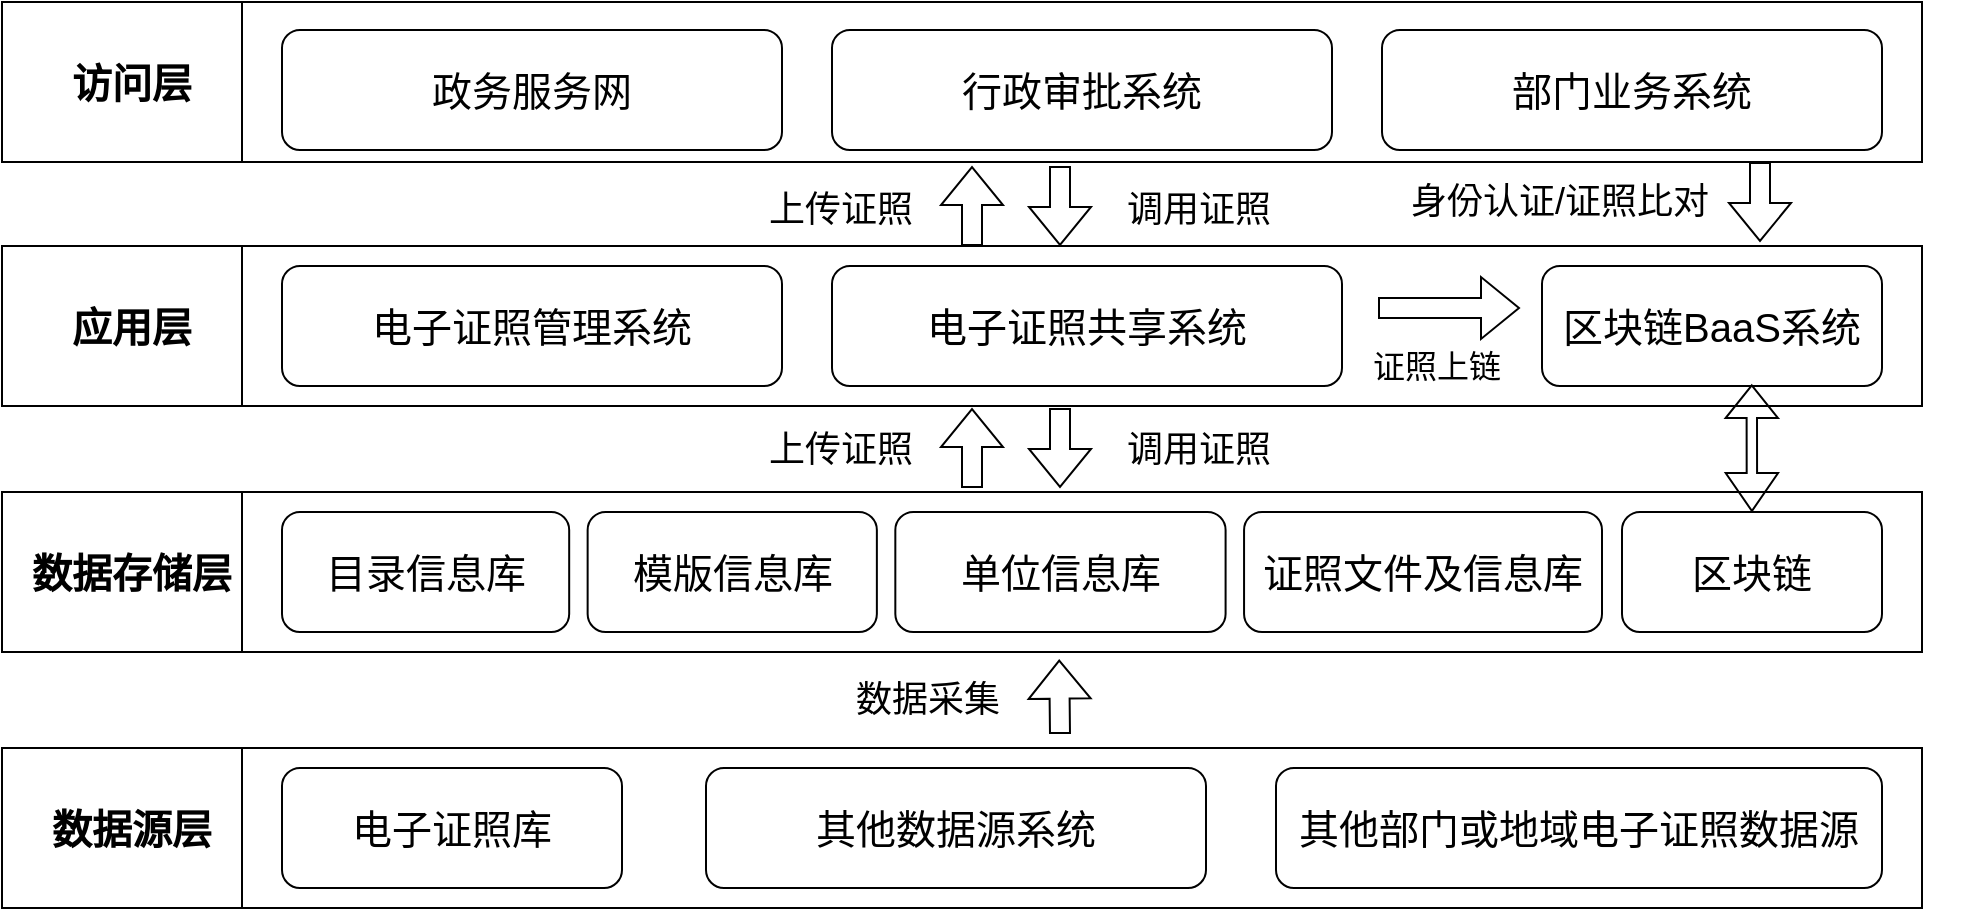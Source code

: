 <mxfile version="24.7.10">
  <diagram name="第 1 页" id="RS2oqep8soCqUfkU9GSQ">
    <mxGraphModel dx="1781" dy="537" grid="1" gridSize="10" guides="1" tooltips="1" connect="1" arrows="1" fold="1" page="1" pageScale="1" pageWidth="827" pageHeight="1169" math="0" shadow="0">
      <root>
        <mxCell id="0" />
        <mxCell id="1" parent="0" />
        <mxCell id="eS6wFpmXcqXi8iL8XK0C-51" value="" style="group" parent="1" vertex="1" connectable="0">
          <mxGeometry x="-120" y="350" width="983" height="438" as="geometry" />
        </mxCell>
        <mxCell id="eS6wFpmXcqXi8iL8XK0C-27" value="" style="group" parent="eS6wFpmXcqXi8iL8XK0C-51" vertex="1" connectable="0">
          <mxGeometry width="980" height="80" as="geometry" />
        </mxCell>
        <mxCell id="eS6wFpmXcqXi8iL8XK0C-28" value="&lt;font style=&quot;font-size: 20px;&quot;&gt;&lt;b&gt;访问层&lt;/b&gt;&lt;/font&gt;" style="rounded=0;whiteSpace=wrap;html=1;" parent="eS6wFpmXcqXi8iL8XK0C-27" vertex="1">
          <mxGeometry y="-4" width="130" height="80" as="geometry" />
        </mxCell>
        <mxCell id="eS6wFpmXcqXi8iL8XK0C-29" value="" style="rounded=0;whiteSpace=wrap;html=1;" parent="eS6wFpmXcqXi8iL8XK0C-27" vertex="1">
          <mxGeometry x="120" y="-4" width="840" height="80" as="geometry" />
        </mxCell>
        <mxCell id="eS6wFpmXcqXi8iL8XK0C-30" value="&lt;font style=&quot;font-size: 20px;&quot;&gt;政务服务网&lt;/font&gt;" style="rounded=1;whiteSpace=wrap;html=1;" parent="eS6wFpmXcqXi8iL8XK0C-27" vertex="1">
          <mxGeometry x="140" y="10" width="250" height="60" as="geometry" />
        </mxCell>
        <mxCell id="eS6wFpmXcqXi8iL8XK0C-31" value="&lt;font style=&quot;font-size: 20px;&quot;&gt;行政审批系统&lt;/font&gt;" style="rounded=1;whiteSpace=wrap;html=1;" parent="eS6wFpmXcqXi8iL8XK0C-27" vertex="1">
          <mxGeometry x="415" y="10" width="250" height="60" as="geometry" />
        </mxCell>
        <mxCell id="eS6wFpmXcqXi8iL8XK0C-32" value="&lt;font style=&quot;font-size: 20px;&quot;&gt;部门业务系统&lt;/font&gt;" style="rounded=1;whiteSpace=wrap;html=1;" parent="eS6wFpmXcqXi8iL8XK0C-27" vertex="1">
          <mxGeometry x="690" y="10" width="250" height="60" as="geometry" />
        </mxCell>
        <mxCell id="eS6wFpmXcqXi8iL8XK0C-33" value="" style="group" parent="eS6wFpmXcqXi8iL8XK0C-51" vertex="1" connectable="0">
          <mxGeometry y="118" width="980" height="80" as="geometry" />
        </mxCell>
        <mxCell id="eS6wFpmXcqXi8iL8XK0C-34" value="&lt;span style=&quot;font-size: 20px;&quot;&gt;&lt;b&gt;应用层&lt;/b&gt;&lt;/span&gt;" style="rounded=0;whiteSpace=wrap;html=1;" parent="eS6wFpmXcqXi8iL8XK0C-33" vertex="1">
          <mxGeometry width="130" height="80" as="geometry" />
        </mxCell>
        <mxCell id="eS6wFpmXcqXi8iL8XK0C-35" value="" style="rounded=0;whiteSpace=wrap;html=1;" parent="eS6wFpmXcqXi8iL8XK0C-33" vertex="1">
          <mxGeometry x="120" width="840" height="80" as="geometry" />
        </mxCell>
        <mxCell id="eS6wFpmXcqXi8iL8XK0C-58" value="&lt;span style=&quot;font-size: 20px;&quot;&gt;区块链BaaS系统&lt;/span&gt;" style="rounded=1;whiteSpace=wrap;html=1;" parent="eS6wFpmXcqXi8iL8XK0C-33" vertex="1">
          <mxGeometry x="770" y="10" width="170" height="60" as="geometry" />
        </mxCell>
        <mxCell id="eS6wFpmXcqXi8iL8XK0C-36" value="&lt;span style=&quot;font-size: 20px;&quot;&gt;电子证照管理系统&lt;/span&gt;" style="rounded=1;whiteSpace=wrap;html=1;" parent="eS6wFpmXcqXi8iL8XK0C-33" vertex="1">
          <mxGeometry x="140" y="10" width="250" height="60" as="geometry" />
        </mxCell>
        <mxCell id="eS6wFpmXcqXi8iL8XK0C-37" value="&lt;span style=&quot;font-size: 20px;&quot;&gt;电子证照共享系统&lt;/span&gt;" style="rounded=1;whiteSpace=wrap;html=1;" parent="eS6wFpmXcqXi8iL8XK0C-33" vertex="1">
          <mxGeometry x="415" y="10" width="255" height="60" as="geometry" />
        </mxCell>
        <mxCell id="eS6wFpmXcqXi8iL8XK0C-83" value="" style="shape=flexArrow;endArrow=classic;html=1;rounded=0;entryX=0;entryY=0.5;entryDx=0;entryDy=0;" parent="eS6wFpmXcqXi8iL8XK0C-33" edge="1">
          <mxGeometry width="50" height="50" relative="1" as="geometry">
            <mxPoint x="688" y="31" as="sourcePoint" />
            <mxPoint x="759.0" y="31" as="targetPoint" />
          </mxGeometry>
        </mxCell>
        <mxCell id="eS6wFpmXcqXi8iL8XK0C-84" value="&lt;font style=&quot;font-size: 16px;&quot;&gt;证照上链&lt;/font&gt;" style="text;html=1;strokeColor=none;fillColor=none;align=center;verticalAlign=middle;whiteSpace=wrap;rounded=0;" parent="eS6wFpmXcqXi8iL8XK0C-33" vertex="1">
          <mxGeometry x="673" y="45" width="89" height="30" as="geometry" />
        </mxCell>
        <mxCell id="eS6wFpmXcqXi8iL8XK0C-39" value="" style="group" parent="eS6wFpmXcqXi8iL8XK0C-51" vertex="1" connectable="0">
          <mxGeometry y="241" width="980" height="80" as="geometry" />
        </mxCell>
        <mxCell id="eS6wFpmXcqXi8iL8XK0C-40" value="&lt;span style=&quot;font-size: 20px;&quot;&gt;&lt;b&gt;数据存储层&lt;/b&gt;&lt;/span&gt;" style="rounded=0;whiteSpace=wrap;html=1;" parent="eS6wFpmXcqXi8iL8XK0C-39" vertex="1">
          <mxGeometry width="130" height="80" as="geometry" />
        </mxCell>
        <mxCell id="eS6wFpmXcqXi8iL8XK0C-41" value="" style="rounded=0;whiteSpace=wrap;html=1;" parent="eS6wFpmXcqXi8iL8XK0C-39" vertex="1">
          <mxGeometry x="120" width="840" height="80" as="geometry" />
        </mxCell>
        <mxCell id="eS6wFpmXcqXi8iL8XK0C-57" value="" style="group" parent="eS6wFpmXcqXi8iL8XK0C-39" vertex="1" connectable="0">
          <mxGeometry x="140" y="10" width="800" height="60" as="geometry" />
        </mxCell>
        <mxCell id="eS6wFpmXcqXi8iL8XK0C-42" value="&lt;span style=&quot;font-size: 20px;&quot;&gt;目录信息库&lt;/span&gt;" style="rounded=1;whiteSpace=wrap;html=1;" parent="eS6wFpmXcqXi8iL8XK0C-57" vertex="1">
          <mxGeometry width="143.59" height="60" as="geometry" />
        </mxCell>
        <mxCell id="eS6wFpmXcqXi8iL8XK0C-43" value="&lt;span style=&quot;font-size: 20px;&quot;&gt;模版信息库&lt;/span&gt;" style="rounded=1;whiteSpace=wrap;html=1;" parent="eS6wFpmXcqXi8iL8XK0C-57" vertex="1">
          <mxGeometry x="152.821" width="144.615" height="60" as="geometry" />
        </mxCell>
        <mxCell id="eS6wFpmXcqXi8iL8XK0C-44" value="&lt;span style=&quot;font-size: 20px;&quot;&gt;单位信息库&lt;/span&gt;" style="rounded=1;whiteSpace=wrap;html=1;" parent="eS6wFpmXcqXi8iL8XK0C-57" vertex="1">
          <mxGeometry x="306.667" width="165.128" height="60" as="geometry" />
        </mxCell>
        <mxCell id="eS6wFpmXcqXi8iL8XK0C-55" value="&lt;span style=&quot;font-size: 20px;&quot;&gt;证照文件及信息库&lt;/span&gt;" style="rounded=1;whiteSpace=wrap;html=1;" parent="eS6wFpmXcqXi8iL8XK0C-57" vertex="1">
          <mxGeometry x="481.03" width="178.97" height="60" as="geometry" />
        </mxCell>
        <mxCell id="eS6wFpmXcqXi8iL8XK0C-56" value="&lt;span style=&quot;font-size: 20px;&quot;&gt;区块链&lt;/span&gt;" style="rounded=1;whiteSpace=wrap;html=1;" parent="eS6wFpmXcqXi8iL8XK0C-57" vertex="1">
          <mxGeometry x="670" width="130" height="60" as="geometry" />
        </mxCell>
        <mxCell id="eS6wFpmXcqXi8iL8XK0C-45" value="" style="group" parent="eS6wFpmXcqXi8iL8XK0C-51" vertex="1" connectable="0">
          <mxGeometry y="369" width="980" height="80" as="geometry" />
        </mxCell>
        <mxCell id="eS6wFpmXcqXi8iL8XK0C-46" value="&lt;span style=&quot;font-size: 20px;&quot;&gt;&lt;b&gt;数据源层&lt;/b&gt;&lt;/span&gt;" style="rounded=0;whiteSpace=wrap;html=1;" parent="eS6wFpmXcqXi8iL8XK0C-45" vertex="1">
          <mxGeometry width="130" height="80" as="geometry" />
        </mxCell>
        <mxCell id="eS6wFpmXcqXi8iL8XK0C-47" value="" style="rounded=0;whiteSpace=wrap;html=1;" parent="eS6wFpmXcqXi8iL8XK0C-45" vertex="1">
          <mxGeometry x="120" width="840" height="80" as="geometry" />
        </mxCell>
        <mxCell id="eS6wFpmXcqXi8iL8XK0C-48" value="&lt;span style=&quot;font-size: 20px;&quot;&gt;电子证照库&lt;/span&gt;" style="rounded=1;whiteSpace=wrap;html=1;" parent="eS6wFpmXcqXi8iL8XK0C-45" vertex="1">
          <mxGeometry x="140" y="10" width="170" height="60" as="geometry" />
        </mxCell>
        <mxCell id="eS6wFpmXcqXi8iL8XK0C-49" value="&lt;span style=&quot;font-size: 20px;&quot;&gt;其他数据源系统&lt;/span&gt;" style="rounded=1;whiteSpace=wrap;html=1;" parent="eS6wFpmXcqXi8iL8XK0C-45" vertex="1">
          <mxGeometry x="352" y="10" width="250" height="60" as="geometry" />
        </mxCell>
        <mxCell id="eS6wFpmXcqXi8iL8XK0C-50" value="&lt;span style=&quot;font-size: 20px;&quot;&gt;其他部门或地域电子证照数据源&lt;/span&gt;" style="rounded=1;whiteSpace=wrap;html=1;" parent="eS6wFpmXcqXi8iL8XK0C-45" vertex="1">
          <mxGeometry x="637" y="10" width="303" height="60" as="geometry" />
        </mxCell>
        <mxCell id="eS6wFpmXcqXi8iL8XK0C-53" value="" style="shape=flexArrow;endArrow=classic;html=1;rounded=0;entryX=0.49;entryY=1.023;entryDx=0;entryDy=0;entryPerimeter=0;" parent="eS6wFpmXcqXi8iL8XK0C-51" edge="1">
          <mxGeometry width="50" height="50" relative="1" as="geometry">
            <mxPoint x="529" y="362" as="sourcePoint" />
            <mxPoint x="528.6" y="324.84" as="targetPoint" />
          </mxGeometry>
        </mxCell>
        <mxCell id="eS6wFpmXcqXi8iL8XK0C-54" value="&lt;font style=&quot;font-size: 18px;&quot;&gt;数据采集&lt;/font&gt;" style="text;html=1;strokeColor=none;fillColor=none;align=center;verticalAlign=middle;whiteSpace=wrap;rounded=0;" parent="eS6wFpmXcqXi8iL8XK0C-51" vertex="1">
          <mxGeometry x="420" y="330" width="86" height="30" as="geometry" />
        </mxCell>
        <mxCell id="eS6wFpmXcqXi8iL8XK0C-70" value="" style="group" parent="eS6wFpmXcqXi8iL8XK0C-51" vertex="1" connectable="0">
          <mxGeometry x="375" y="78" width="253" height="40" as="geometry" />
        </mxCell>
        <mxCell id="eS6wFpmXcqXi8iL8XK0C-63" value="" style="shape=flexArrow;endArrow=classic;html=1;rounded=0;" parent="eS6wFpmXcqXi8iL8XK0C-70" edge="1">
          <mxGeometry width="50" height="50" relative="1" as="geometry">
            <mxPoint x="110" y="40" as="sourcePoint" />
            <mxPoint x="110" as="targetPoint" />
          </mxGeometry>
        </mxCell>
        <mxCell id="eS6wFpmXcqXi8iL8XK0C-64" value="&lt;font style=&quot;font-size: 18px;&quot;&gt;上传证照&lt;/font&gt;" style="text;html=1;strokeColor=none;fillColor=none;align=center;verticalAlign=middle;whiteSpace=wrap;rounded=0;" parent="eS6wFpmXcqXi8iL8XK0C-70" vertex="1">
          <mxGeometry y="7" width="89" height="30" as="geometry" />
        </mxCell>
        <mxCell id="eS6wFpmXcqXi8iL8XK0C-67" value="" style="shape=flexArrow;endArrow=classic;html=1;rounded=0;" parent="eS6wFpmXcqXi8iL8XK0C-70" edge="1">
          <mxGeometry width="50" height="50" relative="1" as="geometry">
            <mxPoint x="154" as="sourcePoint" />
            <mxPoint x="154" y="40" as="targetPoint" />
          </mxGeometry>
        </mxCell>
        <mxCell id="eS6wFpmXcqXi8iL8XK0C-68" value="&lt;font style=&quot;font-size: 18px;&quot;&gt;调用证照&lt;/font&gt;" style="text;html=1;strokeColor=none;fillColor=none;align=center;verticalAlign=middle;whiteSpace=wrap;rounded=0;" parent="eS6wFpmXcqXi8iL8XK0C-70" vertex="1">
          <mxGeometry x="179" y="7" width="89" height="30" as="geometry" />
        </mxCell>
        <mxCell id="eS6wFpmXcqXi8iL8XK0C-71" value="" style="shape=flexArrow;endArrow=classic;html=1;rounded=0;" parent="eS6wFpmXcqXi8iL8XK0C-51" edge="1">
          <mxGeometry width="50" height="50" relative="1" as="geometry">
            <mxPoint x="485" y="239" as="sourcePoint" />
            <mxPoint x="485" y="199" as="targetPoint" />
          </mxGeometry>
        </mxCell>
        <mxCell id="eS6wFpmXcqXi8iL8XK0C-72" value="&lt;font style=&quot;font-size: 18px;&quot;&gt;上传证照&lt;/font&gt;" style="text;html=1;strokeColor=none;fillColor=none;align=center;verticalAlign=middle;whiteSpace=wrap;rounded=0;" parent="eS6wFpmXcqXi8iL8XK0C-51" vertex="1">
          <mxGeometry x="375" y="205" width="89" height="30" as="geometry" />
        </mxCell>
        <mxCell id="eS6wFpmXcqXi8iL8XK0C-73" value="" style="shape=flexArrow;endArrow=classic;html=1;rounded=0;" parent="eS6wFpmXcqXi8iL8XK0C-51" edge="1">
          <mxGeometry width="50" height="50" relative="1" as="geometry">
            <mxPoint x="529" y="199" as="sourcePoint" />
            <mxPoint x="529" y="239" as="targetPoint" />
          </mxGeometry>
        </mxCell>
        <mxCell id="eS6wFpmXcqXi8iL8XK0C-74" value="&lt;font style=&quot;font-size: 18px;&quot;&gt;调用证照&lt;/font&gt;" style="text;html=1;strokeColor=none;fillColor=none;align=center;verticalAlign=middle;whiteSpace=wrap;rounded=0;" parent="eS6wFpmXcqXi8iL8XK0C-51" vertex="1">
          <mxGeometry x="554" y="205" width="89" height="30" as="geometry" />
        </mxCell>
        <mxCell id="eS6wFpmXcqXi8iL8XK0C-77" value="" style="shape=flexArrow;endArrow=classic;html=1;rounded=0;" parent="eS6wFpmXcqXi8iL8XK0C-51" edge="1">
          <mxGeometry width="50" height="50" relative="1" as="geometry">
            <mxPoint x="879" y="76" as="sourcePoint" />
            <mxPoint x="879" y="116" as="targetPoint" />
          </mxGeometry>
        </mxCell>
        <mxCell id="eS6wFpmXcqXi8iL8XK0C-78" value="&lt;span style=&quot;font-size: 18px;&quot;&gt;身份认证/证照比对&lt;/span&gt;" style="text;html=1;strokeColor=none;fillColor=none;align=center;verticalAlign=middle;whiteSpace=wrap;rounded=0;" parent="eS6wFpmXcqXi8iL8XK0C-51" vertex="1">
          <mxGeometry x="700" y="81" width="158" height="30" as="geometry" />
        </mxCell>
        <mxCell id="eS6wFpmXcqXi8iL8XK0C-85" value="" style="shape=flexArrow;endArrow=classic;startArrow=classic;html=1;rounded=0;entryX=0.617;entryY=0.987;entryDx=0;entryDy=0;entryPerimeter=0;width=5.195;endSize=5.106;" parent="eS6wFpmXcqXi8iL8XK0C-51" source="eS6wFpmXcqXi8iL8XK0C-56" target="eS6wFpmXcqXi8iL8XK0C-58" edge="1">
          <mxGeometry width="100" height="100" relative="1" as="geometry">
            <mxPoint x="779" y="291" as="sourcePoint" />
            <mxPoint x="879" y="191" as="targetPoint" />
          </mxGeometry>
        </mxCell>
      </root>
    </mxGraphModel>
  </diagram>
</mxfile>
